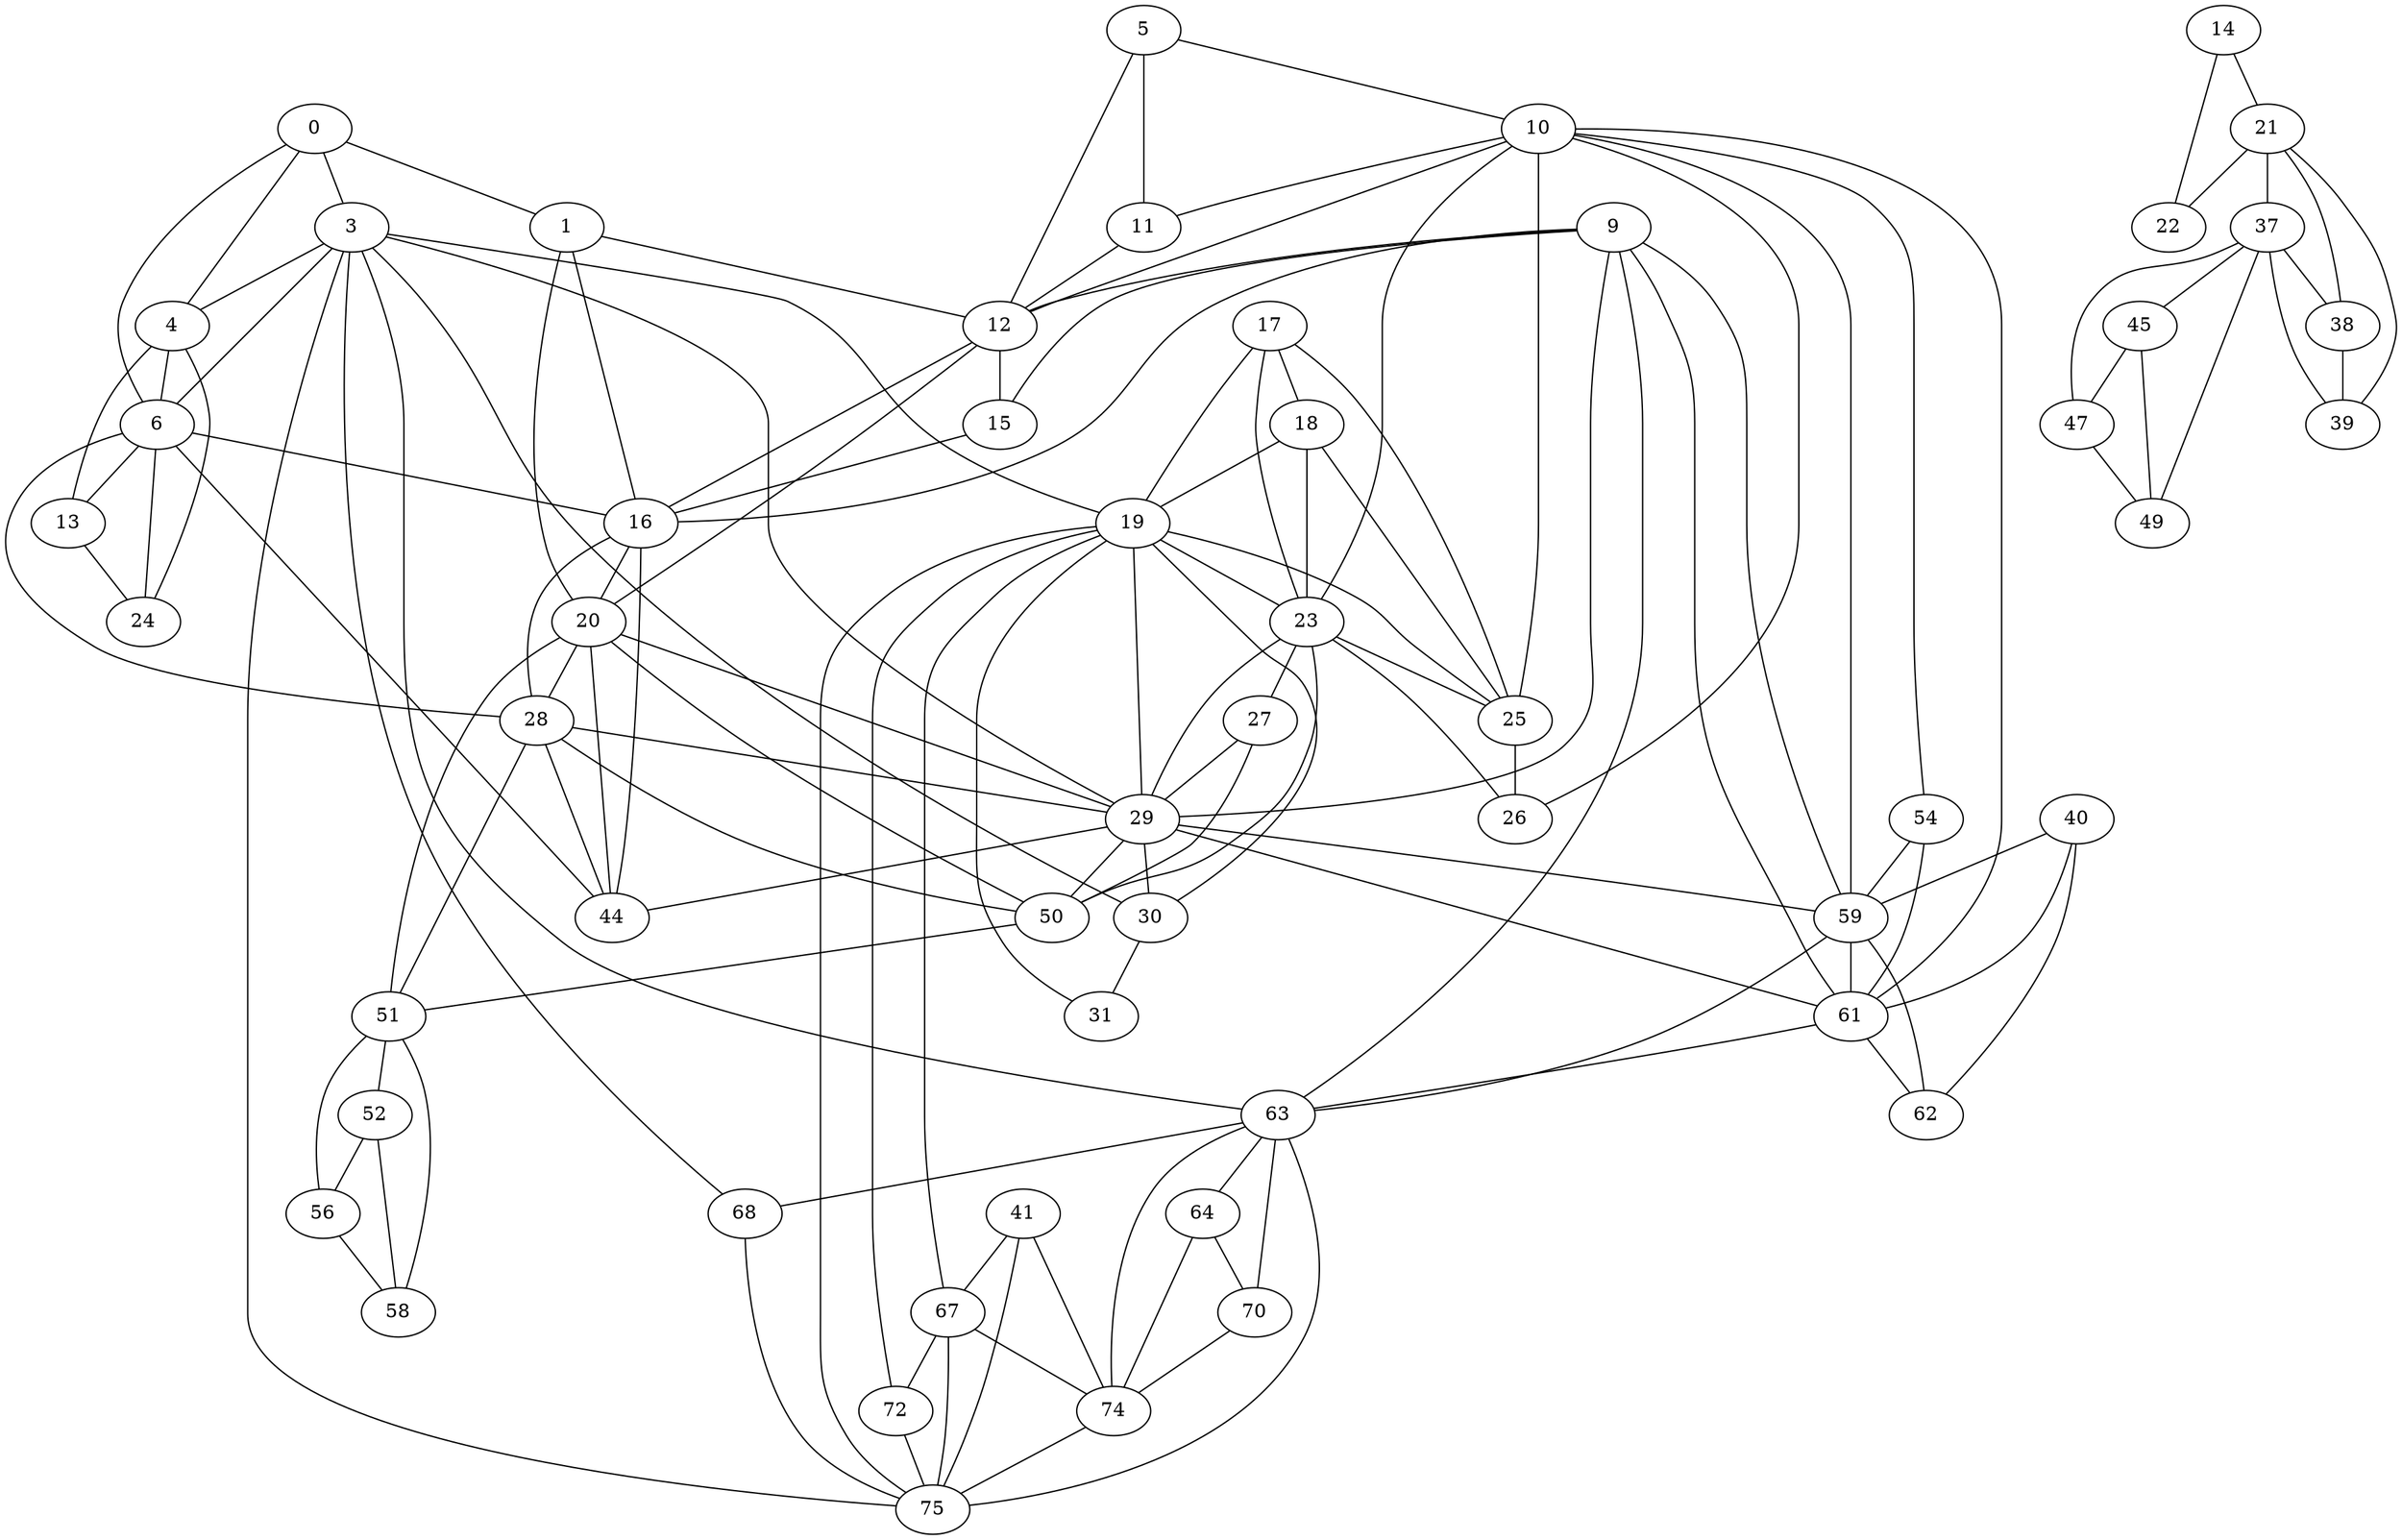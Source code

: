graph G {
   64 -- 70
   64 -- 74
   0 -- 1
   0 -- 6
   0 -- 4
   0 -- 3
   1 -- 16
   1 -- 12
   1 -- 20
   3 -- 30
   3 -- 6
   3 -- 4
   3 -- 68
   3 -- 75
   3 -- 19
   3 -- 29
   3 -- 63
   4 -- 6
   4 -- 24
   4 -- 13
   5 -- 12
   5 -- 10
   5 -- 11
   6 -- 28
   6 -- 44
   6 -- 16
   6 -- 24
   6 -- 13
   9 -- 12
   9 -- 16
   9 -- 63
   9 -- 15
   9 -- 59
   9 -- 29
   9 -- 61
   10 -- 61
   10 -- 12
   10 -- 59
   10 -- 11
   10 -- 25
   10 -- 26
   10 -- 23
   10 -- 54
   11 -- 12
   12 -- 16
   12 -- 15
   12 -- 20
   13 -- 24
   14 -- 22
   14 -- 21
   15 -- 16
   16 -- 28
   16 -- 44
   16 -- 20
   17 -- 18
   17 -- 19
   17 -- 23
   17 -- 25
   18 -- 25
   18 -- 19
   18 -- 23
   19 -- 25
   19 -- 31
   19 -- 23
   19 -- 29
   19 -- 30
   19 -- 67
   19 -- 72
   19 -- 75
   20 -- 44
   20 -- 28
   20 -- 29
   20 -- 50
   20 -- 51
   21 -- 38
   21 -- 22
   21 -- 37
   21 -- 39
   23 -- 50
   23 -- 26
   23 -- 25
   23 -- 27
   23 -- 29
   25 -- 26
   27 -- 50
   27 -- 29
   28 -- 44
   28 -- 29
   28 -- 50
   28 -- 51
   29 -- 30
   29 -- 44
   29 -- 50
   29 -- 59
   29 -- 61
   30 -- 31
   37 -- 45
   37 -- 38
   37 -- 47
   37 -- 39
   37 -- 49
   38 -- 39
   40 -- 61
   40 -- 62
   40 -- 59
   41 -- 75
   41 -- 67
   41 -- 74
   45 -- 49
   45 -- 47
   47 -- 49
   50 -- 51
   51 -- 52
   51 -- 58
   51 -- 56
   52 -- 58
   52 -- 56
   54 -- 59
   54 -- 61
   56 -- 58
   59 -- 61
   59 -- 62
   59 -- 63
   61 -- 62
   61 -- 63
   63 -- 75
   63 -- 64
   63 -- 70
   63 -- 74
   63 -- 68
   67 -- 75
   67 -- 72
   67 -- 74
   68 -- 75
   70 -- 74
   72 -- 75
   74 -- 75
}
